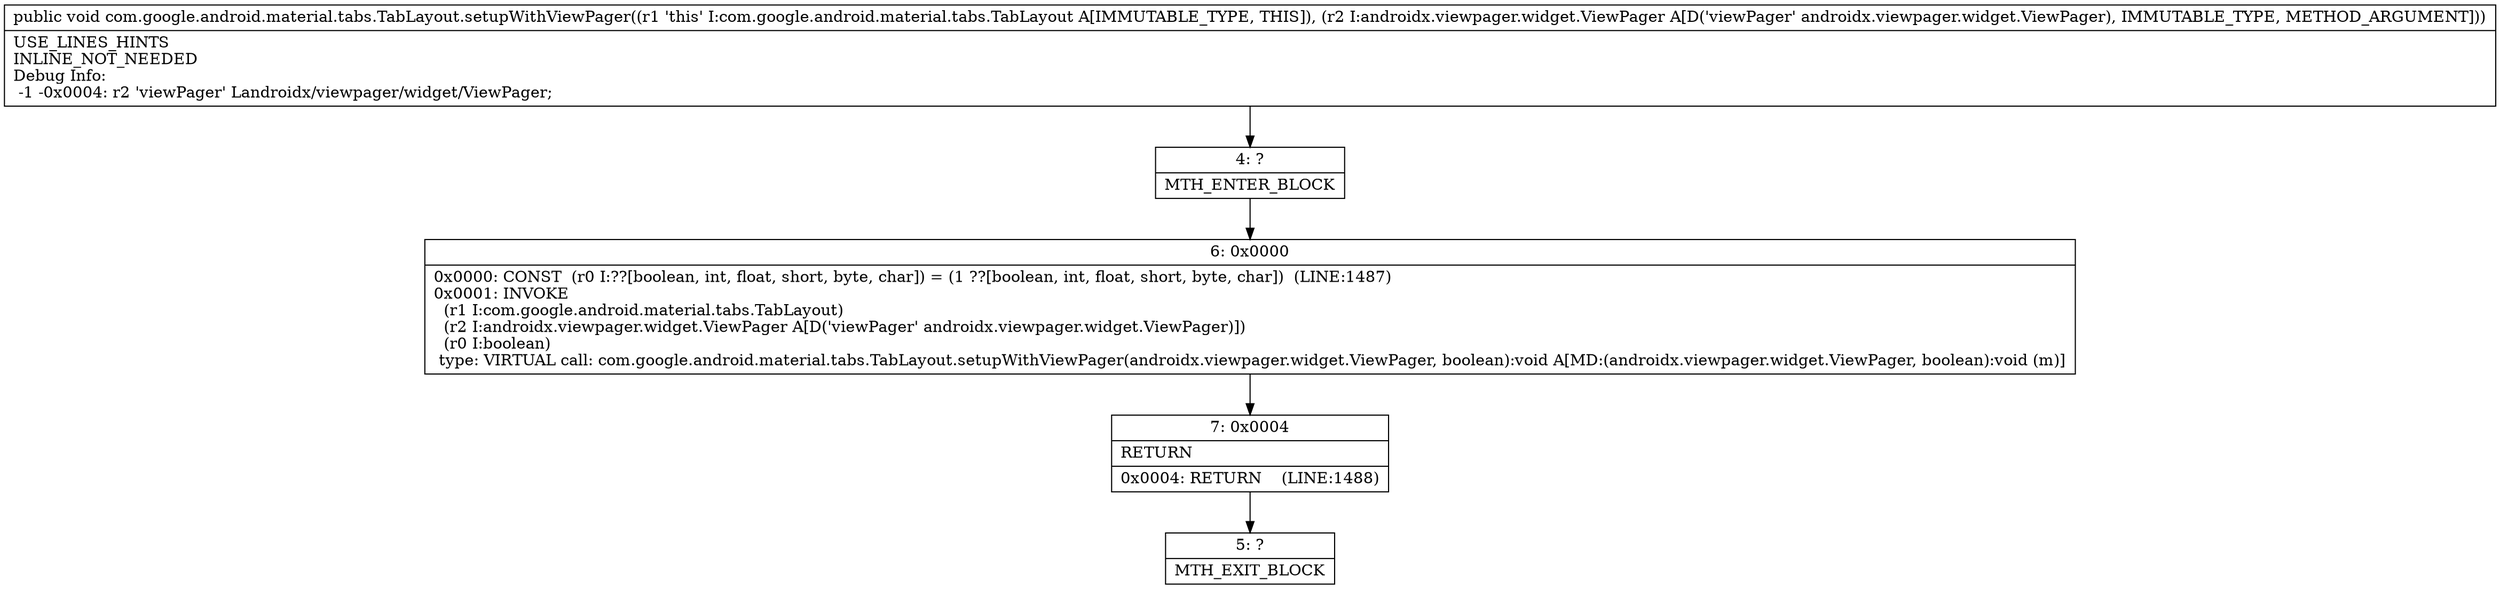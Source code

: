 digraph "CFG forcom.google.android.material.tabs.TabLayout.setupWithViewPager(Landroidx\/viewpager\/widget\/ViewPager;)V" {
Node_4 [shape=record,label="{4\:\ ?|MTH_ENTER_BLOCK\l}"];
Node_6 [shape=record,label="{6\:\ 0x0000|0x0000: CONST  (r0 I:??[boolean, int, float, short, byte, char]) = (1 ??[boolean, int, float, short, byte, char])  (LINE:1487)\l0x0001: INVOKE  \l  (r1 I:com.google.android.material.tabs.TabLayout)\l  (r2 I:androidx.viewpager.widget.ViewPager A[D('viewPager' androidx.viewpager.widget.ViewPager)])\l  (r0 I:boolean)\l type: VIRTUAL call: com.google.android.material.tabs.TabLayout.setupWithViewPager(androidx.viewpager.widget.ViewPager, boolean):void A[MD:(androidx.viewpager.widget.ViewPager, boolean):void (m)]\l}"];
Node_7 [shape=record,label="{7\:\ 0x0004|RETURN\l|0x0004: RETURN    (LINE:1488)\l}"];
Node_5 [shape=record,label="{5\:\ ?|MTH_EXIT_BLOCK\l}"];
MethodNode[shape=record,label="{public void com.google.android.material.tabs.TabLayout.setupWithViewPager((r1 'this' I:com.google.android.material.tabs.TabLayout A[IMMUTABLE_TYPE, THIS]), (r2 I:androidx.viewpager.widget.ViewPager A[D('viewPager' androidx.viewpager.widget.ViewPager), IMMUTABLE_TYPE, METHOD_ARGUMENT]))  | USE_LINES_HINTS\lINLINE_NOT_NEEDED\lDebug Info:\l  \-1 \-0x0004: r2 'viewPager' Landroidx\/viewpager\/widget\/ViewPager;\l}"];
MethodNode -> Node_4;Node_4 -> Node_6;
Node_6 -> Node_7;
Node_7 -> Node_5;
}

